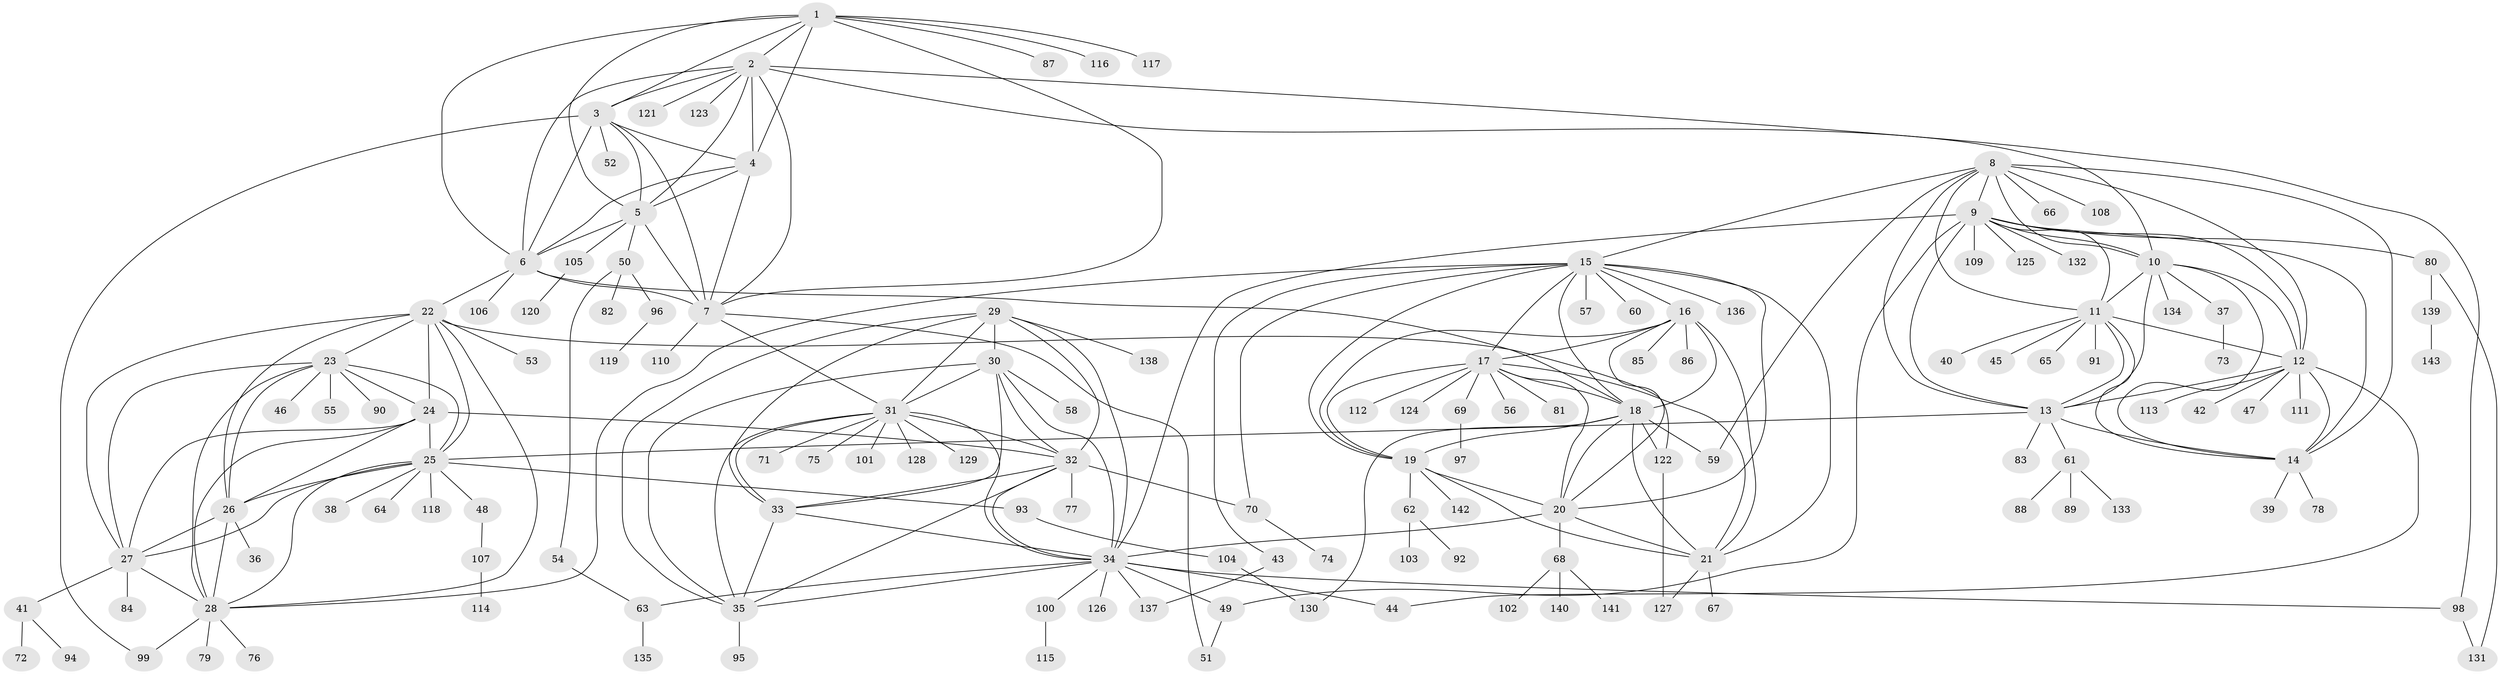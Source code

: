 // coarse degree distribution, {9: 0.03, 10: 0.04, 8: 0.1, 6: 0.04, 19: 0.01, 7: 0.03, 11: 0.03, 5: 0.03, 17: 0.01, 1: 0.53, 3: 0.05, 2: 0.09, 4: 0.01}
// Generated by graph-tools (version 1.1) at 2025/19/03/04/25 18:19:29]
// undirected, 143 vertices, 236 edges
graph export_dot {
graph [start="1"]
  node [color=gray90,style=filled];
  1;
  2;
  3;
  4;
  5;
  6;
  7;
  8;
  9;
  10;
  11;
  12;
  13;
  14;
  15;
  16;
  17;
  18;
  19;
  20;
  21;
  22;
  23;
  24;
  25;
  26;
  27;
  28;
  29;
  30;
  31;
  32;
  33;
  34;
  35;
  36;
  37;
  38;
  39;
  40;
  41;
  42;
  43;
  44;
  45;
  46;
  47;
  48;
  49;
  50;
  51;
  52;
  53;
  54;
  55;
  56;
  57;
  58;
  59;
  60;
  61;
  62;
  63;
  64;
  65;
  66;
  67;
  68;
  69;
  70;
  71;
  72;
  73;
  74;
  75;
  76;
  77;
  78;
  79;
  80;
  81;
  82;
  83;
  84;
  85;
  86;
  87;
  88;
  89;
  90;
  91;
  92;
  93;
  94;
  95;
  96;
  97;
  98;
  99;
  100;
  101;
  102;
  103;
  104;
  105;
  106;
  107;
  108;
  109;
  110;
  111;
  112;
  113;
  114;
  115;
  116;
  117;
  118;
  119;
  120;
  121;
  122;
  123;
  124;
  125;
  126;
  127;
  128;
  129;
  130;
  131;
  132;
  133;
  134;
  135;
  136;
  137;
  138;
  139;
  140;
  141;
  142;
  143;
  1 -- 2;
  1 -- 3;
  1 -- 4;
  1 -- 5;
  1 -- 6;
  1 -- 7;
  1 -- 87;
  1 -- 116;
  1 -- 117;
  2 -- 3;
  2 -- 4;
  2 -- 5;
  2 -- 6;
  2 -- 7;
  2 -- 10;
  2 -- 98;
  2 -- 121;
  2 -- 123;
  3 -- 4;
  3 -- 5;
  3 -- 6;
  3 -- 7;
  3 -- 52;
  3 -- 99;
  4 -- 5;
  4 -- 6;
  4 -- 7;
  5 -- 6;
  5 -- 7;
  5 -- 50;
  5 -- 105;
  6 -- 7;
  6 -- 18;
  6 -- 22;
  6 -- 106;
  7 -- 31;
  7 -- 51;
  7 -- 110;
  8 -- 9;
  8 -- 10;
  8 -- 11;
  8 -- 12;
  8 -- 13;
  8 -- 14;
  8 -- 15;
  8 -- 59;
  8 -- 66;
  8 -- 108;
  9 -- 10;
  9 -- 11;
  9 -- 12;
  9 -- 13;
  9 -- 14;
  9 -- 34;
  9 -- 49;
  9 -- 80;
  9 -- 109;
  9 -- 125;
  9 -- 132;
  10 -- 11;
  10 -- 12;
  10 -- 13;
  10 -- 14;
  10 -- 37;
  10 -- 134;
  11 -- 12;
  11 -- 13;
  11 -- 14;
  11 -- 40;
  11 -- 45;
  11 -- 65;
  11 -- 91;
  12 -- 13;
  12 -- 14;
  12 -- 42;
  12 -- 44;
  12 -- 47;
  12 -- 111;
  12 -- 113;
  13 -- 14;
  13 -- 25;
  13 -- 61;
  13 -- 83;
  14 -- 39;
  14 -- 78;
  15 -- 16;
  15 -- 17;
  15 -- 18;
  15 -- 19;
  15 -- 20;
  15 -- 21;
  15 -- 28;
  15 -- 43;
  15 -- 57;
  15 -- 60;
  15 -- 70;
  15 -- 136;
  16 -- 17;
  16 -- 18;
  16 -- 19;
  16 -- 20;
  16 -- 21;
  16 -- 85;
  16 -- 86;
  17 -- 18;
  17 -- 19;
  17 -- 20;
  17 -- 21;
  17 -- 56;
  17 -- 69;
  17 -- 81;
  17 -- 112;
  17 -- 124;
  18 -- 19;
  18 -- 20;
  18 -- 21;
  18 -- 59;
  18 -- 122;
  18 -- 130;
  19 -- 20;
  19 -- 21;
  19 -- 62;
  19 -- 142;
  20 -- 21;
  20 -- 34;
  20 -- 68;
  21 -- 67;
  21 -- 127;
  22 -- 23;
  22 -- 24;
  22 -- 25;
  22 -- 26;
  22 -- 27;
  22 -- 28;
  22 -- 53;
  22 -- 122;
  23 -- 24;
  23 -- 25;
  23 -- 26;
  23 -- 27;
  23 -- 28;
  23 -- 46;
  23 -- 55;
  23 -- 90;
  24 -- 25;
  24 -- 26;
  24 -- 27;
  24 -- 28;
  24 -- 32;
  25 -- 26;
  25 -- 27;
  25 -- 28;
  25 -- 38;
  25 -- 48;
  25 -- 64;
  25 -- 93;
  25 -- 118;
  26 -- 27;
  26 -- 28;
  26 -- 36;
  27 -- 28;
  27 -- 41;
  27 -- 84;
  28 -- 76;
  28 -- 79;
  28 -- 99;
  29 -- 30;
  29 -- 31;
  29 -- 32;
  29 -- 33;
  29 -- 34;
  29 -- 35;
  29 -- 138;
  30 -- 31;
  30 -- 32;
  30 -- 33;
  30 -- 34;
  30 -- 35;
  30 -- 58;
  31 -- 32;
  31 -- 33;
  31 -- 34;
  31 -- 35;
  31 -- 71;
  31 -- 75;
  31 -- 101;
  31 -- 128;
  31 -- 129;
  32 -- 33;
  32 -- 34;
  32 -- 35;
  32 -- 70;
  32 -- 77;
  33 -- 34;
  33 -- 35;
  34 -- 35;
  34 -- 44;
  34 -- 49;
  34 -- 63;
  34 -- 98;
  34 -- 100;
  34 -- 126;
  34 -- 137;
  35 -- 95;
  37 -- 73;
  41 -- 72;
  41 -- 94;
  43 -- 137;
  48 -- 107;
  49 -- 51;
  50 -- 54;
  50 -- 82;
  50 -- 96;
  54 -- 63;
  61 -- 88;
  61 -- 89;
  61 -- 133;
  62 -- 92;
  62 -- 103;
  63 -- 135;
  68 -- 102;
  68 -- 140;
  68 -- 141;
  69 -- 97;
  70 -- 74;
  80 -- 131;
  80 -- 139;
  93 -- 104;
  96 -- 119;
  98 -- 131;
  100 -- 115;
  104 -- 130;
  105 -- 120;
  107 -- 114;
  122 -- 127;
  139 -- 143;
}
